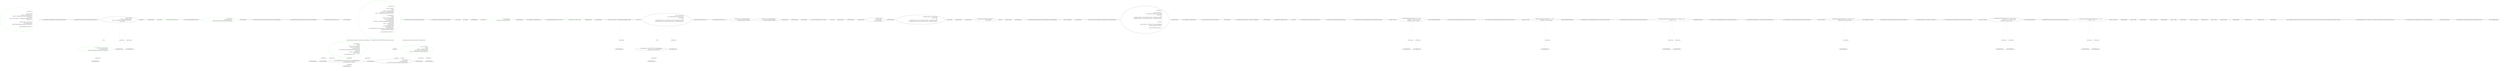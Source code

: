 digraph  {
d1 [cluster="CommandLine.Core.SpecificationPropertyRules.EnforceMutuallyExclusiveSet()", color=green, community=0, label="return specProps =>\r\n                {\r\n                    var options = specProps\r\n                            .Where(sp => sp.Specification.IsOption())\r\n                            .Where(sp => ((OptionSpecification)sp.Specification).SetName.Length > 0\r\n                                   && sp.Value.IsJust());\r\n                    var groups = options.GroupBy(g => ((OptionSpecification)g.Specification).SetName);\r\n                    if (groups.Count() > 1)\r\n                    {\r\n                        return options.Select(s => Maybe.Just<Error>(\r\n                            new MutuallyExclusiveSetError(\r\n                                NameInfo.FromOptionSpecification((OptionSpecification)s.Specification))));\r\n                    }\r\n                    return Enumerable.Empty<Nothing<Error>>();\r\n                };", prediction=0, span="22-36"];
d0 [cluster="CommandLine.Core.SpecificationPropertyRules.EnforceMutuallyExclusiveSet()", label="Entry CommandLine.Core.SpecificationPropertyRules.EnforceMutuallyExclusiveSet()", span="20-20"];
d2 [cluster="CommandLine.Core.SpecificationPropertyRules.EnforceMutuallyExclusiveSet()", label="Exit CommandLine.Core.SpecificationPropertyRules.EnforceMutuallyExclusiveSet()", span="20-20"];
d4 [cluster="lambda expression", label="var options = specProps\r\n                            .Where(sp => sp.Specification.IsOption())\r\n                            .Where(sp => ((OptionSpecification)sp.Specification).SetName.Length > 0\r\n                                   && sp.Value.IsJust())", span="24-27"];
d7 [cluster="lambda expression", color=green, community=0, label="return options.Select(s => Maybe.Just<Error>(\r\n                            new MutuallyExclusiveSetError(\r\n                                NameInfo.FromOptionSpecification((OptionSpecification)s.Specification))));", prediction=1, span="31-33"];
d6 [cluster="lambda expression", label="groups.Count() > 1", span="29-29"];
d9 [cluster="lambda expression", label="Exit lambda expression", span="22-36"];
d13 [cluster="Unk.Select", label="Entry Unk.Select", span=""];
d26 [cluster="lambda expression", label="Entry lambda expression", span="31-33"];
d8 [cluster="lambda expression", color=green, community=0, label="return Enumerable.Empty<Nothing<Error>>();", prediction=2, span="35-35"];
d14 [cluster="System.Linq.Enumerable.Empty<TResult>()", label="Entry System.Linq.Enumerable.Empty<TResult>()", span="0-0"];
d27 [cluster="lambda expression", color=green, community=0, label="Maybe.Just<Error>(\r\n                            new MutuallyExclusiveSetError(\r\n                                NameInfo.FromOptionSpecification((OptionSpecification)s.Specification)))", prediction=3, span="31-33"];
d28 [cluster="lambda expression", label="Exit lambda expression", span="31-33"];
d29 [cluster="CommandLine.MutuallyExclusiveSetError.MutuallyExclusiveSetError(CommandLine.NameInfo)", label="Entry CommandLine.MutuallyExclusiveSetError.MutuallyExclusiveSetError(CommandLine.NameInfo)", span="294-294"];
d30 [cluster="CommandLine.NameInfo.FromOptionSpecification(CommandLine.Core.OptionSpecification)", label="Entry CommandLine.NameInfo.FromOptionSpecification(CommandLine.Core.OptionSpecification)", span="60-60"];
d31 [cluster="CommandLine.Infrastructure.Maybe.Just<T>(T)", label="Entry CommandLine.Infrastructure.Maybe.Just<T>(T)", span="68-68"];
d33 [cluster="CommandLine.Core.SpecificationPropertyRules.EnforceRequired()", color=green, community=0, label="return specProps =>\r\n            {\r\n                List<string> setsWithTrue =\r\n                    specProps\r\n                        .Where(sp => sp.Specification.IsOption()\r\n                            && sp.Value.IsJust() && sp.Specification.Required)\r\n                        .Select(s => ((OptionSpecification)s.Specification).SetName).ToList();\r\n                \r\n                var requiredButEmpty =\r\n                    specProps\r\n                        .Where(sp => sp.Specification.IsOption())\r\n                        .Where(sp => sp.Value.IsNothing()\r\n                            && sp.Specification.Required\r\n                            && !setsWithTrue.Contains(((OptionSpecification)sp.Specification).SetName))\r\n                    .Concat(specProps\r\n                        .Where(sp => sp.Specification.IsValue()\r\n                            && sp.Value.IsNothing()\r\n                            && sp.Specification.Required)).ToList();\r\n                    if (requiredButEmpty.Any()) {\r\n                        return requiredButEmpty.Select(s => Maybe.Just<Error>(new MissingRequiredOptionError(\r\n                            NameInfo.FromSpecification(s.Specification))));\r\n                    }\r\n                    return Enumerable.Empty<Nothing<Error>>();\r\n                };", prediction=4, span="41-64"];
d32 [cluster="CommandLine.Core.SpecificationPropertyRules.EnforceRequired()", label="Entry CommandLine.Core.SpecificationPropertyRules.EnforceRequired()", span="39-39"];
d34 [cluster="CommandLine.Core.SpecificationPropertyRules.EnforceRequired()", label="Exit CommandLine.Core.SpecificationPropertyRules.EnforceRequired()", span="39-39"];
d36 [cluster="lambda expression", color=green, community=0, label="List<string> setsWithTrue =\r\n                    specProps\r\n                        .Where(sp => sp.Specification.IsOption()\r\n                            && sp.Value.IsJust() && sp.Specification.Required)\r\n                        .Select(s => ((OptionSpecification)s.Specification).SetName).ToList()", prediction=4, span="43-47"];
d37 [cluster="lambda expression", color=green, community=0, label="var requiredButEmpty =\r\n                    specProps\r\n                        .Where(sp => sp.Specification.IsOption())\r\n                        .Where(sp => sp.Value.IsNothing()\r\n                            && sp.Specification.Required\r\n                            && !setsWithTrue.Contains(((OptionSpecification)sp.Specification).SetName))\r\n                    .Concat(specProps\r\n                        .Where(sp => sp.Specification.IsValue()\r\n                            && sp.Value.IsNothing()\r\n                            && sp.Specification.Required)).ToList()", prediction=4, span="49-58"];
d35 [cluster="lambda expression", label="Entry lambda expression", span="41-64"];
d10 [cluster="Unk.Where", label="Entry Unk.Where", span=""];
d42 [cluster="Unk.ToList", label="Entry Unk.ToList", span=""];
d45 [cluster="lambda expression", label="Entry lambda expression", span="45-46"];
d49 [cluster="lambda expression", label="Entry lambda expression", span="47-47"];
d56 [cluster="lambda expression", label="sp.Value.IsNothing()\r\n                            && sp.Specification.Required\r\n                            && !setsWithTrue.Contains(((OptionSpecification)sp.Specification).SetName)", span="52-54"];
d38 [cluster="lambda expression", label="requiredButEmpty.Any()", span="59-59"];
d43 [cluster="Unk.Concat", label="Entry Unk.Concat", span=""];
d52 [cluster="lambda expression", label="Entry lambda expression", span="51-51"];
d55 [cluster="lambda expression", label="Entry lambda expression", span="52-54"];
d60 [cluster="lambda expression", label="Entry lambda expression", span="56-58"];
d39 [cluster="lambda expression", label="return requiredButEmpty.Select(s => Maybe.Just<Error>(new MissingRequiredOptionError(\r\n                            NameInfo.FromSpecification(s.Specification))));", span="60-61"];
d46 [cluster="lambda expression", color=green, community=0, label="sp.Specification.IsOption()\r\n                            && sp.Value.IsJust() && sp.Specification.Required", prediction=7, span="45-46"];
d47 [cluster="lambda expression", label="Exit lambda expression", span="45-46"];
d18 [cluster="CommandLine.Core.Specification.IsOption()", label="Entry CommandLine.Core.Specification.IsOption()", span="10-10"];
d48 [cluster="CommandLine.Infrastructure.Maybe<T>.IsJust<T>()", label="Entry CommandLine.Infrastructure.Maybe<T>.IsJust<T>()", span="149-149"];
d50 [cluster="lambda expression", color=green, community=0, label="((OptionSpecification)s.Specification).SetName", prediction=8, span="47-47"];
d51 [cluster="lambda expression", label="Exit lambda expression", span="47-47"];
d3 [cluster="lambda expression", label="Entry lambda expression", span="22-36"];
d5 [cluster="lambda expression", label="var groups = options.GroupBy(g => ((OptionSpecification)g.Specification).SetName)", span="28-28"];
d15 [cluster="lambda expression", label="Entry lambda expression", span="25-25"];
d19 [cluster="lambda expression", label="Entry lambda expression", span="26-27"];
d12 [cluster="Unk.Count", label="Entry Unk.Count", span=""];
d76 [cluster="lambda expression", label="return options.Select(s => Maybe.Just<Error>(new SequenceOutOfRangeError(\r\n                            NameInfo.FromSpecification(s.Specification))));", span="81-82"];
d40 [cluster="lambda expression", label="return Enumerable.Empty<Nothing<Error>>();", span="63-63"];
d77 [cluster="lambda expression", label="return Enumerable.Empty<Nothing<Error>>();", span="84-84"];
d66 [cluster="lambda expression", label="Maybe.Just<Error>(new MissingRequiredOptionError(\r\n                            NameInfo.FromSpecification(s.Specification)))", span="60-61"];
d84 [cluster="lambda expression", label="Maybe.Just<Error>(new SequenceOutOfRangeError(\r\n                            NameInfo.FromSpecification(s.Specification)))", span="81-82"];
d41 [cluster="lambda expression", label="Exit lambda expression", span="41-64"];
d74 [cluster="lambda expression", label="var options = specProps.Where(\r\n                        sp => sp.Specification.TargetType == TargetType.Sequence\r\n                        && sp.Value.IsJust()\r\n                        && (\r\n                            (sp.Specification.Min.IsJust() && ((Array)sp.Value.FromJust()).Length < sp.Specification.Min.FromJust())\r\n                            || (sp.Specification.Max.IsJust() && ((Array)sp.Value.FromJust()).Length > sp.Specification.Max.FromJust())\r\n                        )\r\n                    )", span="71-78"];
d87 [label=setsWithTrue, span=""];
d57 [cluster="lambda expression", label="Exit lambda expression", span="52-54"];
d58 [cluster="Unk.IsNothing", label="Entry Unk.IsNothing", span=""];
d59 [cluster="System.Collections.Generic.List<T>.Contains(T)", label="Entry System.Collections.Generic.List<T>.Contains(T)", span="0-0"];
d44 [cluster="Unk.Any", label="Entry Unk.Any", span=""];
d54 [cluster="lambda expression", label="Exit lambda expression", span="51-51"];
d53 [cluster="lambda expression", label="sp.Specification.IsOption()", span="51-51"];
d62 [cluster="lambda expression", label="Exit lambda expression", span="56-58"];
d61 [cluster="lambda expression", label="sp.Specification.IsValue()\r\n                            && sp.Value.IsNothing()\r\n                            && sp.Specification.Required", span="56-58"];
d65 [cluster="lambda expression", label="Entry lambda expression", span="60-61"];
d16 [cluster="lambda expression", label="sp.Specification.IsOption()", span="25-25"];
d80 [cluster="lambda expression", label="sp.Specification.TargetType == TargetType.Sequence\r\n                        && sp.Value.IsJust()\r\n                        && (\r\n                            (sp.Specification.Min.IsJust() && ((Array)sp.Value.FromJust()).Length < sp.Specification.Min.FromJust())\r\n                            || (sp.Specification.Max.IsJust() && ((Array)sp.Value.FromJust()).Length > sp.Specification.Max.FromJust())\r\n                        )", span="72-77"];
d11 [cluster="Unk.GroupBy", label="Entry Unk.GroupBy", span=""];
d23 [cluster="lambda expression", label="Entry lambda expression", span="28-28"];
d17 [cluster="lambda expression", label="Exit lambda expression", span="25-25"];
d21 [cluster="lambda expression", label="Exit lambda expression", span="26-27"];
d20 [cluster="lambda expression", label="((OptionSpecification)sp.Specification).SetName.Length > 0\r\n                                   && sp.Value.IsJust()", span="26-27"];
d75 [cluster="lambda expression", label="options.Any()", span="79-79"];
d78 [cluster="lambda expression", label="Exit lambda expression", span="69-85"];
d83 [cluster="lambda expression", label="Entry lambda expression", span="81-82"];
d67 [cluster="lambda expression", label="Exit lambda expression", span="60-61"];
d68 [cluster="CommandLine.MissingRequiredOptionError.MissingRequiredOptionError(CommandLine.NameInfo)", label="Entry CommandLine.MissingRequiredOptionError.MissingRequiredOptionError(CommandLine.NameInfo)", span="283-283"];
d69 [cluster="Unk.FromSpecification", label="Entry Unk.FromSpecification", span=""];
d85 [cluster="lambda expression", label="Exit lambda expression", span="81-82"];
d86 [cluster="CommandLine.SequenceOutOfRangeError.SequenceOutOfRangeError(CommandLine.NameInfo)", label="Entry CommandLine.SequenceOutOfRangeError.SequenceOutOfRangeError(CommandLine.NameInfo)", span="316-316"];
d71 [cluster="CommandLine.Core.SpecificationPropertyRules.EnforceRange()", label="return specProps =>\r\n                {\r\n                    var options = specProps.Where(\r\n                        sp => sp.Specification.TargetType == TargetType.Sequence\r\n                        && sp.Value.IsJust()\r\n                        && (\r\n                            (sp.Specification.Min.IsJust() && ((Array)sp.Value.FromJust()).Length < sp.Specification.Min.FromJust())\r\n                            || (sp.Specification.Max.IsJust() && ((Array)sp.Value.FromJust()).Length > sp.Specification.Max.FromJust())\r\n                        )\r\n                    );\r\n                    if (options.Any())\r\n                    {\r\n                        return options.Select(s => Maybe.Just<Error>(new SequenceOutOfRangeError(\r\n                            NameInfo.FromSpecification(s.Specification))));\r\n                    }\r\n                    return Enumerable.Empty<Nothing<Error>>();\r\n                };", span="69-85"];
d73 [cluster="lambda expression", label="Entry lambda expression", span="69-85"];
d79 [cluster="lambda expression", label="Entry lambda expression", span="72-77"];
d63 [cluster="CommandLine.Core.Specification.IsValue()", label="Entry CommandLine.Core.Specification.IsValue()", span="15-15"];
d64 [cluster="CommandLine.Infrastructure.Maybe<T>.IsNothing<T>()", label="Entry CommandLine.Infrastructure.Maybe<T>.IsNothing<T>()", span="144-144"];
d81 [cluster="lambda expression", label="Exit lambda expression", span="72-77"];
d82 [cluster="CommandLine.Infrastructure.Maybe<T>.FromJust<T>(System.Exception)", label="Entry CommandLine.Infrastructure.Maybe<T>.FromJust<T>(System.Exception)", span="134-134"];
d25 [cluster="lambda expression", label="Exit lambda expression", span="28-28"];
d24 [cluster="lambda expression", label="((OptionSpecification)g.Specification).SetName", span="28-28"];
d22 [cluster="Unk.IsJust", label="Entry Unk.IsJust", span=""];
d70 [cluster="CommandLine.Core.SpecificationPropertyRules.EnforceRange()", label="Entry CommandLine.Core.SpecificationPropertyRules.EnforceRange()", span="67-67"];
d72 [cluster="CommandLine.Core.SpecificationPropertyRules.EnforceRange()", label="Exit CommandLine.Core.SpecificationPropertyRules.EnforceRange()", span="67-67"];
m0_31 [cluster="CommandLine.Tests.Unit.ParserResultExtensionsTests.Invoker_proper_lambda_when_not_parsed()", file="ParserResultExtensionsTests.cs", label="Entry CommandLine.Tests.Unit.ParserResultExtensionsTests.Invoker_proper_lambda_when_not_parsed()", span="49-49"];
m0_32 [cluster="CommandLine.Tests.Unit.ParserResultExtensionsTests.Invoker_proper_lambda_when_not_parsed()", file="ParserResultExtensionsTests.cs", label="var expected = ''a default''", span="51-51"];
m0_33 [cluster="CommandLine.Tests.Unit.ParserResultExtensionsTests.Invoker_proper_lambda_when_not_parsed()", file="ParserResultExtensionsTests.cs", label="Parser.Default.ParseArguments<FakeOptions>(new[] { ''-i'', ''aaa'' })\r\n                .WithParsed(opts => expected = opts.StringValue)\r\n                .WithNotParsed(_ => expected = ''changed'')", span="52-54"];
m0_34 [cluster="CommandLine.Tests.Unit.ParserResultExtensionsTests.Invoker_proper_lambda_when_not_parsed()", file="ParserResultExtensionsTests.cs", label="''changed''.ShouldBeEquivalentTo(expected)", span="56-56"];
m0_35 [cluster="CommandLine.Tests.Unit.ParserResultExtensionsTests.Invoker_proper_lambda_when_not_parsed()", file="ParserResultExtensionsTests.cs", label="Exit CommandLine.Tests.Unit.ParserResultExtensionsTests.Invoker_proper_lambda_when_not_parsed()", span="49-49"];
m0_11 [cluster="CommandLine.Tests.Unit.ParserResultExtensionsTests.Invoker_not_parsed_lambda_when_not_parsed()", file="ParserResultExtensionsTests.cs", label="Entry CommandLine.Tests.Unit.ParserResultExtensionsTests.Invoker_not_parsed_lambda_when_not_parsed()", span="28-28"];
m0_12 [cluster="CommandLine.Tests.Unit.ParserResultExtensionsTests.Invoker_not_parsed_lambda_when_not_parsed()", file="ParserResultExtensionsTests.cs", label="var expected = ''a default''", span="30-30"];
m0_13 [cluster="CommandLine.Tests.Unit.ParserResultExtensionsTests.Invoker_not_parsed_lambda_when_not_parsed()", file="ParserResultExtensionsTests.cs", label="Parser.Default.ParseArguments<FakeOptions>(new[] { ''-i'', ''aaa'' })\r\n                .WithNotParsed(_ => expected = ''changed'')", span="31-32"];
m0_14 [cluster="CommandLine.Tests.Unit.ParserResultExtensionsTests.Invoker_not_parsed_lambda_when_not_parsed()", file="ParserResultExtensionsTests.cs", label="''changed''.ShouldBeEquivalentTo(expected)", span="34-34"];
m0_15 [cluster="CommandLine.Tests.Unit.ParserResultExtensionsTests.Invoker_not_parsed_lambda_when_not_parsed()", file="ParserResultExtensionsTests.cs", label="Exit CommandLine.Tests.Unit.ParserResultExtensionsTests.Invoker_not_parsed_lambda_when_not_parsed()", span="28-28"];
m0_42 [cluster="CommandLine.Tests.Unit.ParserResultExtensionsTests.Turn_sucessful_parsing_into_exit_code()", file="ParserResultExtensionsTests.cs", label="Entry CommandLine.Tests.Unit.ParserResultExtensionsTests.Turn_sucessful_parsing_into_exit_code()", span="60-60"];
m0_43 [cluster="CommandLine.Tests.Unit.ParserResultExtensionsTests.Turn_sucessful_parsing_into_exit_code()", file="ParserResultExtensionsTests.cs", label="var expected = Parser.Default.ParseArguments<FakeOptions>(new[] { ''--stringvalue'', ''value'' })\r\n                .Return(_ => 0, _ => -1)", span="62-63"];
m0_44 [cluster="CommandLine.Tests.Unit.ParserResultExtensionsTests.Turn_sucessful_parsing_into_exit_code()", file="ParserResultExtensionsTests.cs", label="0.ShouldBeEquivalentTo(expected)", span="65-65"];
m0_45 [cluster="CommandLine.Tests.Unit.ParserResultExtensionsTests.Turn_sucessful_parsing_into_exit_code()", file="ParserResultExtensionsTests.cs", label="Exit CommandLine.Tests.Unit.ParserResultExtensionsTests.Turn_sucessful_parsing_into_exit_code()", span="60-60"];
m0_5 [cluster="CommandLine.Parser.ParseArguments<T>(System.Collections.Generic.IEnumerable<string>)", file="ParserResultExtensionsTests.cs", label="Entry CommandLine.Parser.ParseArguments<T>(System.Collections.Generic.IEnumerable<string>)", span="84-84"];
m0_0 [cluster="CommandLine.Tests.Unit.ParserResultExtensionsTests.Invoker_parsed_lambda_when_parsed()", file="ParserResultExtensionsTests.cs", label="Entry CommandLine.Tests.Unit.ParserResultExtensionsTests.Invoker_parsed_lambda_when_parsed()", span="18-18"];
m0_1 [cluster="CommandLine.Tests.Unit.ParserResultExtensionsTests.Invoker_parsed_lambda_when_parsed()", file="ParserResultExtensionsTests.cs", label="var expected = string.Empty", span="20-20"];
m0_2 [cluster="CommandLine.Tests.Unit.ParserResultExtensionsTests.Invoker_parsed_lambda_when_parsed()", file="ParserResultExtensionsTests.cs", label="Parser.Default.ParseArguments<FakeOptions>(new[] { ''--stringvalue'', ''value'' })\r\n                .WithParsed(opts => expected = opts.StringValue)", span="21-22"];
m0_3 [cluster="CommandLine.Tests.Unit.ParserResultExtensionsTests.Invoker_parsed_lambda_when_parsed()", file="ParserResultExtensionsTests.cs", label="''value''.ShouldBeEquivalentTo(expected)", span="24-24"];
m0_4 [cluster="CommandLine.Tests.Unit.ParserResultExtensionsTests.Invoker_parsed_lambda_when_parsed()", file="ParserResultExtensionsTests.cs", label="Exit CommandLine.Tests.Unit.ParserResultExtensionsTests.Invoker_parsed_lambda_when_parsed()", span="18-18"];
m0_6 [cluster="CommandLine.ParserResult<T>.WithParsed<T>(System.Action<T>)", file="ParserResultExtensionsTests.cs", label="Entry CommandLine.ParserResult<T>.WithParsed<T>(System.Action<T>)", span="20-20"];
m0_20 [cluster="CommandLine.Tests.Unit.ParserResultExtensionsTests.Invoker_proper_lambda_when_parsed()", file="ParserResultExtensionsTests.cs", label="Entry CommandLine.Tests.Unit.ParserResultExtensionsTests.Invoker_proper_lambda_when_parsed()", span="38-38"];
m0_21 [cluster="CommandLine.Tests.Unit.ParserResultExtensionsTests.Invoker_proper_lambda_when_parsed()", file="ParserResultExtensionsTests.cs", label="var expected = string.Empty", span="40-40"];
m0_22 [cluster="CommandLine.Tests.Unit.ParserResultExtensionsTests.Invoker_proper_lambda_when_parsed()", file="ParserResultExtensionsTests.cs", label="Parser.Default.ParseArguments<FakeOptions>(new[] { ''--stringvalue'', ''value'' })\r\n                .WithParsed(opts => expected = opts.StringValue)\r\n                .WithNotParsed(_ => expected = ''changed'')", span="41-43"];
m0_23 [cluster="CommandLine.Tests.Unit.ParserResultExtensionsTests.Invoker_proper_lambda_when_parsed()", file="ParserResultExtensionsTests.cs", label="''value''.ShouldBeEquivalentTo(expected)", span="45-45"];
m0_24 [cluster="CommandLine.Tests.Unit.ParserResultExtensionsTests.Invoker_proper_lambda_when_parsed()", file="ParserResultExtensionsTests.cs", label="Exit CommandLine.Tests.Unit.ParserResultExtensionsTests.Invoker_proper_lambda_when_parsed()", span="38-38"];
m0_60 [cluster="lambda expression", file="ParserResultExtensionsTests.cs", label="Entry lambda expression", span="72-72"];
m0_8 [cluster="lambda expression", file="ParserResultExtensionsTests.cs", label="Entry lambda expression", span="22-22"];
m0_9 [cluster="lambda expression", file="ParserResultExtensionsTests.cs", label="expected = opts.StringValue", span="22-22"];
m0_10 [cluster="lambda expression", file="ParserResultExtensionsTests.cs", label="Exit lambda expression", span="22-22"];
m0_17 [cluster="lambda expression", file="ParserResultExtensionsTests.cs", label="Entry lambda expression", span="32-32"];
m0_18 [cluster="lambda expression", file="ParserResultExtensionsTests.cs", label="expected = ''changed''", span="32-32"];
m0_19 [cluster="lambda expression", file="ParserResultExtensionsTests.cs", label="Exit lambda expression", span="32-32"];
m0_25 [cluster="lambda expression", file="ParserResultExtensionsTests.cs", label="Entry lambda expression", span="42-42"];
m0_28 [cluster="lambda expression", file="ParserResultExtensionsTests.cs", label="Entry lambda expression", span="43-43"];
m0_26 [cluster="lambda expression", file="ParserResultExtensionsTests.cs", label="expected = opts.StringValue", span="42-42"];
m0_27 [cluster="lambda expression", file="ParserResultExtensionsTests.cs", label="Exit lambda expression", span="42-42"];
m0_29 [cluster="lambda expression", file="ParserResultExtensionsTests.cs", label="expected = ''changed''", span="43-43"];
m0_30 [cluster="lambda expression", file="ParserResultExtensionsTests.cs", label="Exit lambda expression", span="43-43"];
m0_36 [cluster="lambda expression", file="ParserResultExtensionsTests.cs", label="Entry lambda expression", span="53-53"];
m0_39 [cluster="lambda expression", file="ParserResultExtensionsTests.cs", label="Entry lambda expression", span="54-54"];
m0_37 [cluster="lambda expression", file="ParserResultExtensionsTests.cs", label="expected = opts.StringValue", span="53-53"];
m0_38 [cluster="lambda expression", file="ParserResultExtensionsTests.cs", label="Exit lambda expression", span="53-53"];
m0_40 [cluster="lambda expression", file="ParserResultExtensionsTests.cs", label="expected = ''changed''", span="54-54"];
m0_41 [cluster="lambda expression", file="ParserResultExtensionsTests.cs", label="Exit lambda expression", span="54-54"];
m0_47 [cluster="lambda expression", file="ParserResultExtensionsTests.cs", label="Entry lambda expression", span="63-63"];
m0_50 [cluster="lambda expression", file="ParserResultExtensionsTests.cs", label="Entry lambda expression", span="63-63"];
m0_48 [cluster="lambda expression", file="ParserResultExtensionsTests.cs", label=0, span="63-63"];
m0_49 [cluster="lambda expression", file="ParserResultExtensionsTests.cs", label="Exit lambda expression", span="63-63"];
m0_51 [cluster="lambda expression", file="ParserResultExtensionsTests.cs", label="-1", span="63-63"];
m0_52 [cluster="lambda expression", file="ParserResultExtensionsTests.cs", label="Exit lambda expression", span="63-63"];
m0_57 [cluster="lambda expression", file="ParserResultExtensionsTests.cs", label="Entry lambda expression", span="72-72"];
m0_58 [cluster="lambda expression", file="ParserResultExtensionsTests.cs", label=0, span="72-72"];
m0_59 [cluster="lambda expression", file="ParserResultExtensionsTests.cs", label="Exit lambda expression", span="72-72"];
m0_61 [cluster="lambda expression", file="ParserResultExtensionsTests.cs", label="-1", span="72-72"];
m0_62 [cluster="lambda expression", file="ParserResultExtensionsTests.cs", label="Exit lambda expression", span="72-72"];
m0_46 [cluster="CommandLine.ParserResult<TSource>.Return<TSource, TResult>(System.Func<TSource, TResult>, System.Func<System.Collections.Generic.IEnumerable<CommandLine.Error>, TResult>)", file="ParserResultExtensionsTests.cs", label="Entry CommandLine.ParserResult<TSource>.Return<TSource, TResult>(System.Func<TSource, TResult>, System.Func<System.Collections.Generic.IEnumerable<CommandLine.Error>, TResult>)", span="57-57"];
m0_16 [cluster="CommandLine.ParserResult<T>.WithNotParsed<T>(System.Action<System.Collections.Generic.IEnumerable<CommandLine.Error>>)", file="ParserResultExtensionsTests.cs", label="Entry CommandLine.ParserResult<T>.WithNotParsed<T>(System.Action<System.Collections.Generic.IEnumerable<CommandLine.Error>>)", span="38-38"];
m0_53 [cluster="CommandLine.Tests.Unit.ParserResultExtensionsTests.Turn_failed_parsing_into_exit_code()", file="ParserResultExtensionsTests.cs", label="Entry CommandLine.Tests.Unit.ParserResultExtensionsTests.Turn_failed_parsing_into_exit_code()", span="69-69"];
m0_54 [cluster="CommandLine.Tests.Unit.ParserResultExtensionsTests.Turn_failed_parsing_into_exit_code()", file="ParserResultExtensionsTests.cs", label="var expected = Parser.Default.ParseArguments<FakeOptions>(new[] { ''-i'', ''aaa'' })\r\n                .Return(_ => 0, _ => -1)", span="71-72"];
m0_55 [cluster="CommandLine.Tests.Unit.ParserResultExtensionsTests.Turn_failed_parsing_into_exit_code()", file="ParserResultExtensionsTests.cs", label="(-1).ShouldBeEquivalentTo(expected)", span="74-74"];
m0_56 [cluster="CommandLine.Tests.Unit.ParserResultExtensionsTests.Turn_failed_parsing_into_exit_code()", file="ParserResultExtensionsTests.cs", label="Exit CommandLine.Tests.Unit.ParserResultExtensionsTests.Turn_failed_parsing_into_exit_code()", span="69-69"];
m0_7 [cluster="Unk.ShouldBeEquivalentTo", file="ParserResultExtensionsTests.cs", label="Entry Unk.ShouldBeEquivalentTo", span=""];
d4 -> d7  [color=green, key=1, label=options, style=dashed];
d4 -> d15  [color=darkseagreen4, key=1, label="lambda expression", style=dashed];
d4 -> d19  [color=darkseagreen4, key=1, label="lambda expression", style=dashed];
d7 -> d26  [color=green, key=1, label="lambda expression", style=dashed];
d33 -> d36  [color=green, key=1, label="System.Collections.Generic.IEnumerable<CommandLine.Core.SpecificationProperty>", style=dashed];
d33 -> d37  [color=green, key=1, label="System.Collections.Generic.IEnumerable<CommandLine.Core.SpecificationProperty>", style=dashed];
d36 -> d45  [color=green, key=1, label="lambda expression", style=dashed];
d36 -> d49  [color=green, key=1, label="lambda expression", style=dashed];
d36 -> d56  [color=green, key=1, label=setsWithTrue, style=dashed];
d37 -> d52  [color=green, key=1, label="lambda expression", style=dashed];
d37 -> d55  [color=green, key=1, label="lambda expression", style=dashed];
d37 -> d60  [color=green, key=1, label="lambda expression", style=dashed];
d37 -> d39  [color=green, key=1, label=requiredButEmpty, style=dashed];
d35 -> d37  [color=green, key=1, label="System.Collections.Generic.IEnumerable<CommandLine.Core.SpecificationProperty>", style=dashed];
d39 -> d65  [color=darkseagreen4, key=1, label="lambda expression", style=dashed];
d5 -> d23  [color=darkseagreen4, key=1, label="lambda expression", style=dashed];
d76 -> d83  [color=darkseagreen4, key=1, label="lambda expression", style=dashed];
d74 -> d76  [color=darkseagreen4, key=1, label=options, style=dashed];
d74 -> d79  [color=darkseagreen4, key=1, label="lambda expression", style=dashed];
d87 -> d56  [color=darkseagreen4, key=1, label=setsWithTrue, style=dashed];
m0_33 -> m0_36  [color=darkseagreen4, key=1, label="lambda expression", style=dashed];
m0_33 -> m0_39  [color=darkseagreen4, key=1, label="lambda expression", style=dashed];
m0_13 -> m0_17  [color=darkseagreen4, key=1, label="lambda expression", style=dashed];
m0_43 -> m0_47  [color=darkseagreen4, key=1, label="lambda expression", style=dashed];
m0_43 -> m0_50  [color=darkseagreen4, key=1, label="lambda expression", style=dashed];
m0_2 -> m0_8  [color=darkseagreen4, key=1, label="lambda expression", style=dashed];
m0_22 -> m0_25  [color=darkseagreen4, key=1, label="lambda expression", style=dashed];
m0_22 -> m0_28  [color=darkseagreen4, key=1, label="lambda expression", style=dashed];
m0_54 -> m0_57  [color=darkseagreen4, key=1, label="lambda expression", style=dashed];
m0_54 -> m0_60  [color=darkseagreen4, key=1, label="lambda expression", style=dashed];
}

